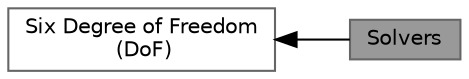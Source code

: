 digraph "Solvers"
{
 // LATEX_PDF_SIZE
  bgcolor="transparent";
  edge [fontname=Helvetica,fontsize=10,labelfontname=Helvetica,labelfontsize=10];
  node [fontname=Helvetica,fontsize=10,shape=box,height=0.2,width=0.4];
  rankdir=LR;
  Node2 [id="Node000002",label="Six Degree of Freedom\l (DoF)",height=0.2,width=0.4,color="grey40", fillcolor="white", style="filled",URL="$group__grpSixDoFRigidBody.html",tooltip=" "];
  Node1 [id="Node000001",label="Solvers",height=0.2,width=0.4,color="gray40", fillcolor="grey60", style="filled", fontcolor="black",tooltip=" "];
  Node2->Node1 [shape=plaintext, dir="back", style="solid"];
}

